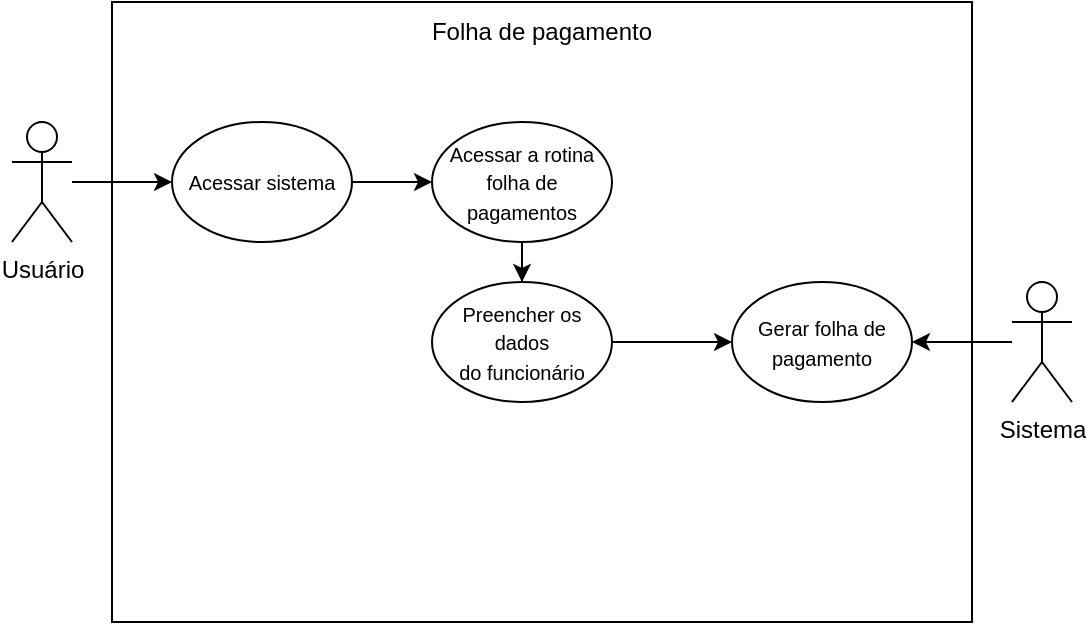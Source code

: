 <mxfile version="21.6.8" type="device">
  <diagram name="Página-1" id="RLZFsZnQTvgCGe9CxmBT">
    <mxGraphModel dx="1374" dy="743" grid="1" gridSize="10" guides="1" tooltips="1" connect="1" arrows="1" fold="1" page="1" pageScale="1" pageWidth="827" pageHeight="1169" math="0" shadow="0">
      <root>
        <mxCell id="0" />
        <mxCell id="1" parent="0" />
        <mxCell id="ImZEPcU8Ib0OtB-njWMe-1" value="" style="rounded=0;whiteSpace=wrap;html=1;" parent="1" vertex="1">
          <mxGeometry x="150" y="40" width="430" height="310" as="geometry" />
        </mxCell>
        <mxCell id="ImZEPcU8Ib0OtB-njWMe-3" value="Folha de pagamento" style="text;html=1;strokeColor=none;fillColor=none;align=center;verticalAlign=middle;whiteSpace=wrap;rounded=0;" parent="1" vertex="1">
          <mxGeometry x="275" y="40" width="180" height="30" as="geometry" />
        </mxCell>
        <mxCell id="lCeitO0RFkrlNhoZ9jeN-19" style="edgeStyle=orthogonalEdgeStyle;rounded=0;orthogonalLoop=1;jettySize=auto;html=1;entryX=0;entryY=0.5;entryDx=0;entryDy=0;" parent="1" source="lCeitO0RFkrlNhoZ9jeN-3" target="lCeitO0RFkrlNhoZ9jeN-18" edge="1">
          <mxGeometry relative="1" as="geometry" />
        </mxCell>
        <mxCell id="lCeitO0RFkrlNhoZ9jeN-3" value="Usuário" style="shape=umlActor;verticalLabelPosition=bottom;verticalAlign=top;html=1;outlineConnect=0;" parent="1" vertex="1">
          <mxGeometry x="100" y="100" width="30" height="60" as="geometry" />
        </mxCell>
        <mxCell id="lCeitO0RFkrlNhoZ9jeN-7" value="&lt;span style=&quot;font-size: 10px;&quot;&gt;Gerar folha de pagamento&lt;/span&gt;" style="ellipse;whiteSpace=wrap;html=1;" parent="1" vertex="1">
          <mxGeometry x="460" y="180" width="90" height="60" as="geometry" />
        </mxCell>
        <mxCell id="lCeitO0RFkrlNhoZ9jeN-13" style="edgeStyle=orthogonalEdgeStyle;rounded=0;orthogonalLoop=1;jettySize=auto;html=1;" parent="1" source="lCeitO0RFkrlNhoZ9jeN-8" target="lCeitO0RFkrlNhoZ9jeN-7" edge="1">
          <mxGeometry relative="1" as="geometry" />
        </mxCell>
        <mxCell id="lCeitO0RFkrlNhoZ9jeN-8" value="Sistema" style="shape=umlActor;verticalLabelPosition=bottom;verticalAlign=top;html=1;outlineConnect=0;" parent="1" vertex="1">
          <mxGeometry x="600" y="180" width="30" height="60" as="geometry" />
        </mxCell>
        <mxCell id="lCeitO0RFkrlNhoZ9jeN-23" style="edgeStyle=orthogonalEdgeStyle;rounded=0;orthogonalLoop=1;jettySize=auto;html=1;entryX=0;entryY=0.5;entryDx=0;entryDy=0;" parent="1" source="lCeitO0RFkrlNhoZ9jeN-17" target="lCeitO0RFkrlNhoZ9jeN-7" edge="1">
          <mxGeometry relative="1" as="geometry" />
        </mxCell>
        <mxCell id="lCeitO0RFkrlNhoZ9jeN-17" value="&lt;span style=&quot;font-size: 10px;&quot;&gt;Preencher os dados do&amp;nbsp;funcionário&lt;/span&gt;" style="ellipse;whiteSpace=wrap;html=1;" parent="1" vertex="1">
          <mxGeometry x="310" y="180" width="90" height="60" as="geometry" />
        </mxCell>
        <mxCell id="lCeitO0RFkrlNhoZ9jeN-21" style="edgeStyle=orthogonalEdgeStyle;rounded=0;orthogonalLoop=1;jettySize=auto;html=1;entryX=0;entryY=0.5;entryDx=0;entryDy=0;" parent="1" source="lCeitO0RFkrlNhoZ9jeN-18" target="lCeitO0RFkrlNhoZ9jeN-20" edge="1">
          <mxGeometry relative="1" as="geometry" />
        </mxCell>
        <mxCell id="lCeitO0RFkrlNhoZ9jeN-18" value="&lt;span style=&quot;font-size: 10px;&quot;&gt;Acessar sistema&lt;/span&gt;" style="ellipse;whiteSpace=wrap;html=1;" parent="1" vertex="1">
          <mxGeometry x="180" y="100" width="90" height="60" as="geometry" />
        </mxCell>
        <mxCell id="lCeitO0RFkrlNhoZ9jeN-22" style="edgeStyle=orthogonalEdgeStyle;rounded=0;orthogonalLoop=1;jettySize=auto;html=1;" parent="1" source="lCeitO0RFkrlNhoZ9jeN-20" target="lCeitO0RFkrlNhoZ9jeN-17" edge="1">
          <mxGeometry relative="1" as="geometry" />
        </mxCell>
        <mxCell id="lCeitO0RFkrlNhoZ9jeN-20" value="&lt;span style=&quot;font-size: 10px;&quot;&gt;Acessar a rotina folha de pagamentos&lt;/span&gt;" style="ellipse;whiteSpace=wrap;html=1;" parent="1" vertex="1">
          <mxGeometry x="310" y="100" width="90" height="60" as="geometry" />
        </mxCell>
      </root>
    </mxGraphModel>
  </diagram>
</mxfile>
